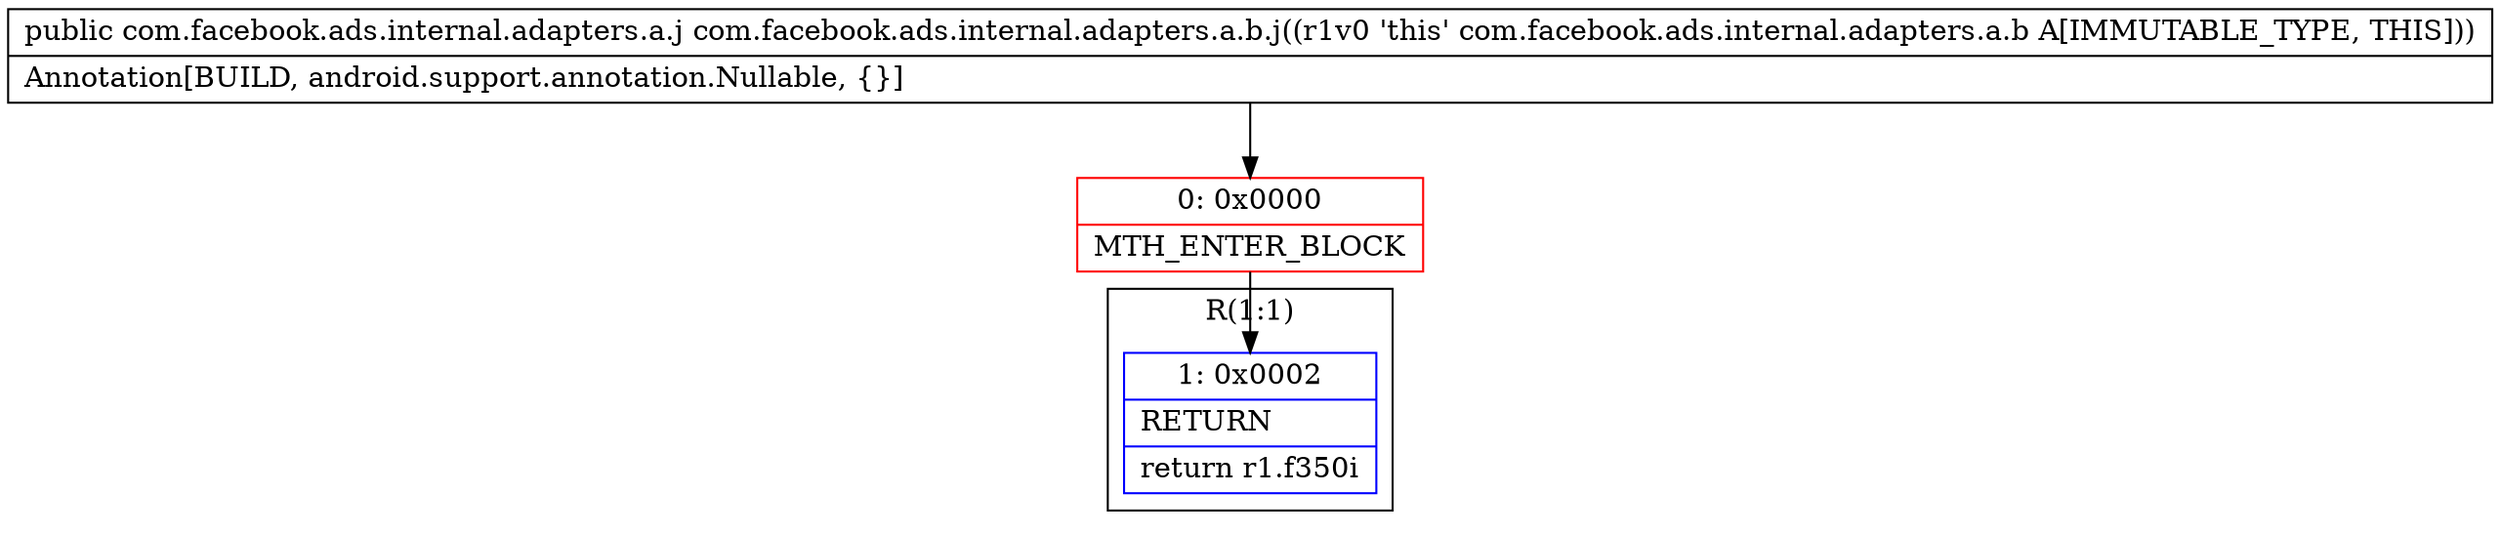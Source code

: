digraph "CFG forcom.facebook.ads.internal.adapters.a.b.j()Lcom\/facebook\/ads\/internal\/adapters\/a\/j;" {
subgraph cluster_Region_1094881709 {
label = "R(1:1)";
node [shape=record,color=blue];
Node_1 [shape=record,label="{1\:\ 0x0002|RETURN\l|return r1.f350i\l}"];
}
Node_0 [shape=record,color=red,label="{0\:\ 0x0000|MTH_ENTER_BLOCK\l}"];
MethodNode[shape=record,label="{public com.facebook.ads.internal.adapters.a.j com.facebook.ads.internal.adapters.a.b.j((r1v0 'this' com.facebook.ads.internal.adapters.a.b A[IMMUTABLE_TYPE, THIS]))  | Annotation[BUILD, android.support.annotation.Nullable, \{\}]\l}"];
MethodNode -> Node_0;
Node_0 -> Node_1;
}

